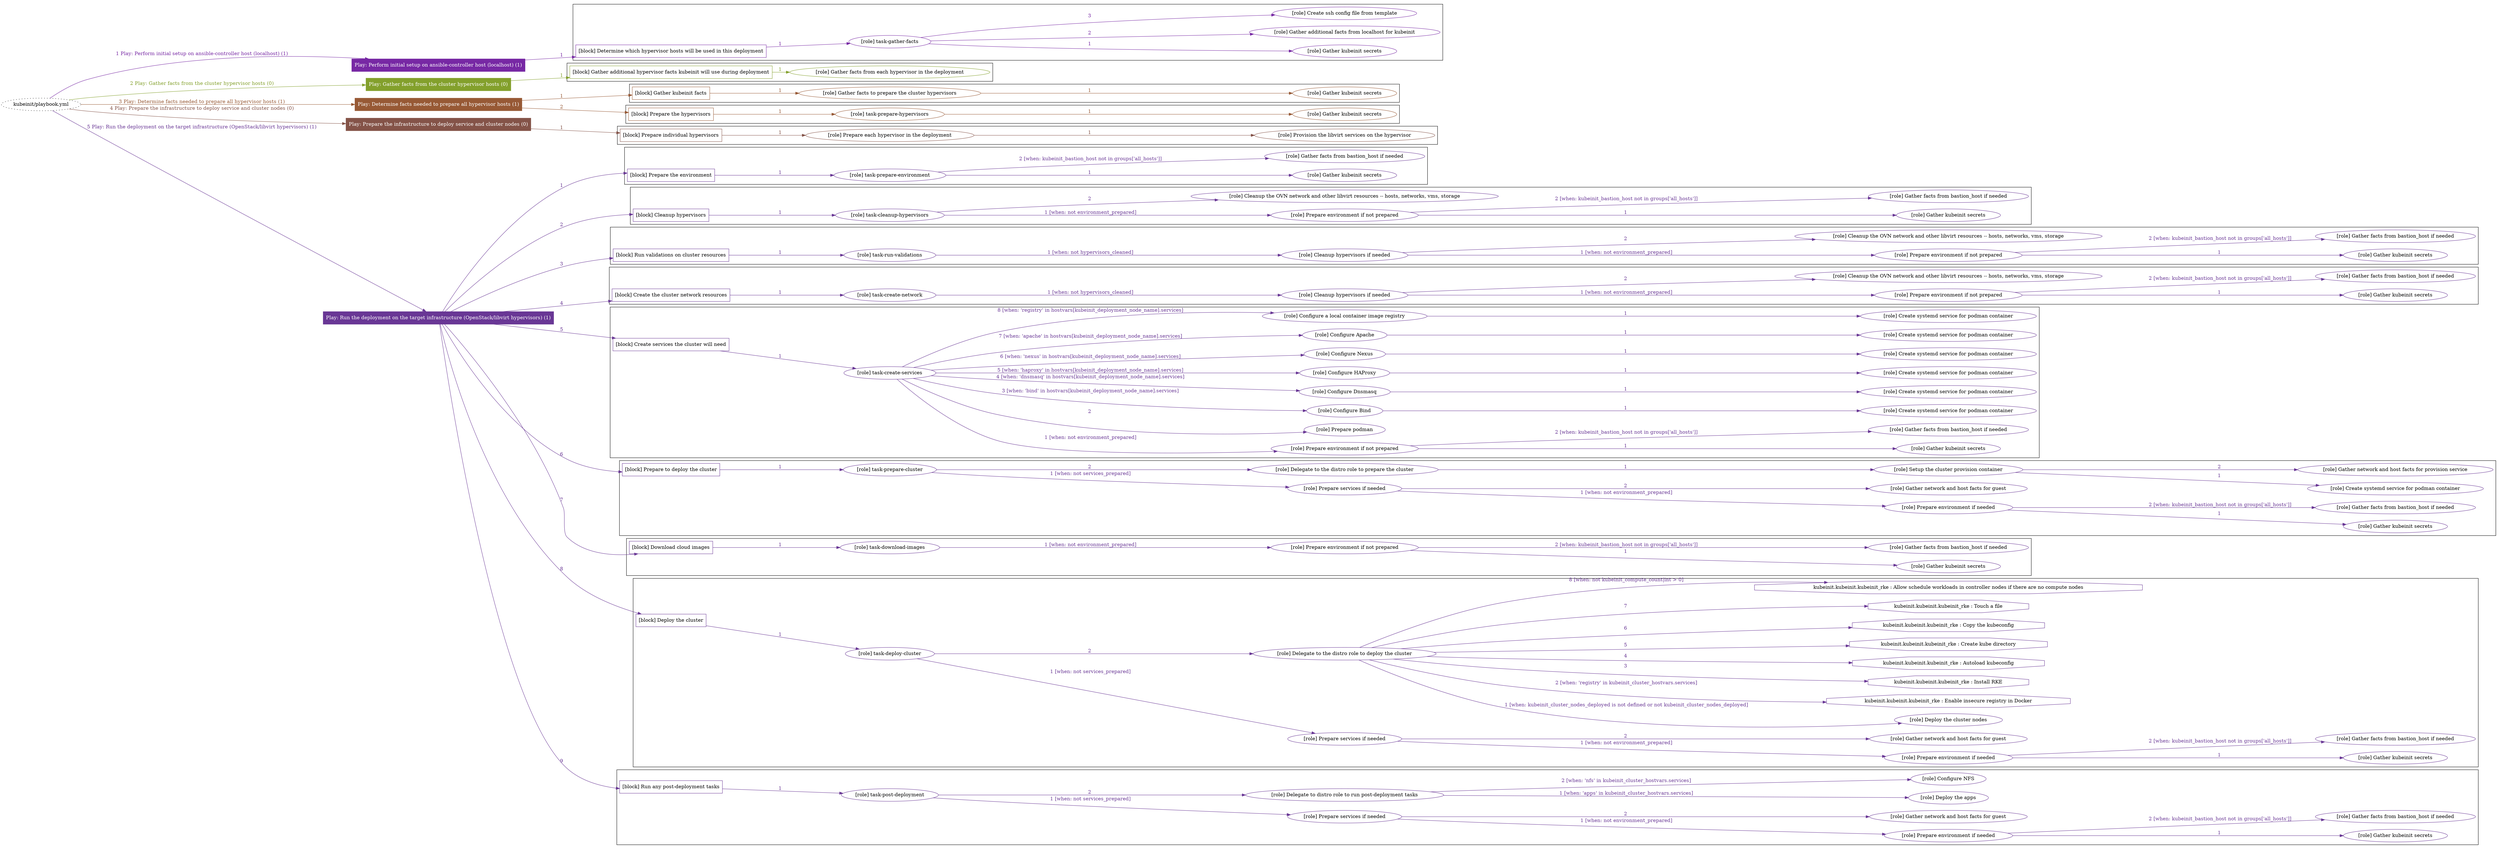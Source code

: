 digraph {
	graph [concentrate=true ordering=in rankdir=LR ratio=fill]
	edge [esep=5 sep=10]
	"kubeinit/playbook.yml" [URL="/home/runner/work/kubeinit/kubeinit/kubeinit/playbook.yml" id=playbook_fc3f917f style=dotted]
	"kubeinit/playbook.yml" -> play_55a077c8 [label="1 Play: Perform initial setup on ansible-controller host (localhost) (1)" color="#7728a4" fontcolor="#7728a4" id=edge_play_55a077c8 labeltooltip="1 Play: Perform initial setup on ansible-controller host (localhost) (1)" tooltip="1 Play: Perform initial setup on ansible-controller host (localhost) (1)"]
	subgraph "Play: Perform initial setup on ansible-controller host (localhost) (1)" {
		play_55a077c8 [label="Play: Perform initial setup on ansible-controller host (localhost) (1)" URL="/home/runner/work/kubeinit/kubeinit/kubeinit/playbook.yml" color="#7728a4" fontcolor="#ffffff" id=play_55a077c8 shape=box style=filled tooltip=localhost]
		play_55a077c8 -> block_57544495 [label=1 color="#7728a4" fontcolor="#7728a4" id=edge_block_57544495 labeltooltip=1 tooltip=1]
		subgraph cluster_block_57544495 {
			block_57544495 [label="[block] Determine which hypervisor hosts will be used in this deployment" URL="/home/runner/work/kubeinit/kubeinit/kubeinit/playbook.yml" color="#7728a4" id=block_57544495 labeltooltip="Determine which hypervisor hosts will be used in this deployment" shape=box tooltip="Determine which hypervisor hosts will be used in this deployment"]
			block_57544495 -> role_48f6f916 [label="1 " color="#7728a4" fontcolor="#7728a4" id=edge_role_48f6f916 labeltooltip="1 " tooltip="1 "]
			subgraph "task-gather-facts" {
				role_48f6f916 [label="[role] task-gather-facts" URL="/home/runner/work/kubeinit/kubeinit/kubeinit/playbook.yml" color="#7728a4" id=role_48f6f916 tooltip="task-gather-facts"]
				role_48f6f916 -> role_72807b93 [label="1 " color="#7728a4" fontcolor="#7728a4" id=edge_role_72807b93 labeltooltip="1 " tooltip="1 "]
				subgraph "Gather kubeinit secrets" {
					role_72807b93 [label="[role] Gather kubeinit secrets" URL="/home/runner/.ansible/collections/ansible_collections/kubeinit/kubeinit/roles/kubeinit_prepare/tasks/build_hypervisors_group.yml" color="#7728a4" id=role_72807b93 tooltip="Gather kubeinit secrets"]
				}
				role_48f6f916 -> role_6b1ef110 [label="2 " color="#7728a4" fontcolor="#7728a4" id=edge_role_6b1ef110 labeltooltip="2 " tooltip="2 "]
				subgraph "Gather additional facts from localhost for kubeinit" {
					role_6b1ef110 [label="[role] Gather additional facts from localhost for kubeinit" URL="/home/runner/.ansible/collections/ansible_collections/kubeinit/kubeinit/roles/kubeinit_prepare/tasks/build_hypervisors_group.yml" color="#7728a4" id=role_6b1ef110 tooltip="Gather additional facts from localhost for kubeinit"]
				}
				role_48f6f916 -> role_f5b6f157 [label="3 " color="#7728a4" fontcolor="#7728a4" id=edge_role_f5b6f157 labeltooltip="3 " tooltip="3 "]
				subgraph "Create ssh config file from template" {
					role_f5b6f157 [label="[role] Create ssh config file from template" URL="/home/runner/.ansible/collections/ansible_collections/kubeinit/kubeinit/roles/kubeinit_prepare/tasks/build_hypervisors_group.yml" color="#7728a4" id=role_f5b6f157 tooltip="Create ssh config file from template"]
				}
			}
		}
	}
	"kubeinit/playbook.yml" -> play_0f3d414c [label="2 Play: Gather facts from the cluster hypervisor hosts (0)" color="#83a02c" fontcolor="#83a02c" id=edge_play_0f3d414c labeltooltip="2 Play: Gather facts from the cluster hypervisor hosts (0)" tooltip="2 Play: Gather facts from the cluster hypervisor hosts (0)"]
	subgraph "Play: Gather facts from the cluster hypervisor hosts (0)" {
		play_0f3d414c [label="Play: Gather facts from the cluster hypervisor hosts (0)" URL="/home/runner/work/kubeinit/kubeinit/kubeinit/playbook.yml" color="#83a02c" fontcolor="#ffffff" id=play_0f3d414c shape=box style=filled tooltip="Play: Gather facts from the cluster hypervisor hosts (0)"]
		play_0f3d414c -> block_b5c24d60 [label=1 color="#83a02c" fontcolor="#83a02c" id=edge_block_b5c24d60 labeltooltip=1 tooltip=1]
		subgraph cluster_block_b5c24d60 {
			block_b5c24d60 [label="[block] Gather additional hypervisor facts kubeinit will use during deployment" URL="/home/runner/work/kubeinit/kubeinit/kubeinit/playbook.yml" color="#83a02c" id=block_b5c24d60 labeltooltip="Gather additional hypervisor facts kubeinit will use during deployment" shape=box tooltip="Gather additional hypervisor facts kubeinit will use during deployment"]
			block_b5c24d60 -> role_d732551c [label="1 " color="#83a02c" fontcolor="#83a02c" id=edge_role_d732551c labeltooltip="1 " tooltip="1 "]
			subgraph "Gather facts from each hypervisor in the deployment" {
				role_d732551c [label="[role] Gather facts from each hypervisor in the deployment" URL="/home/runner/work/kubeinit/kubeinit/kubeinit/playbook.yml" color="#83a02c" id=role_d732551c tooltip="Gather facts from each hypervisor in the deployment"]
			}
		}
	}
	"kubeinit/playbook.yml" -> play_c8bea5be [label="3 Play: Determine facts needed to prepare all hypervisor hosts (1)" color="#975935" fontcolor="#975935" id=edge_play_c8bea5be labeltooltip="3 Play: Determine facts needed to prepare all hypervisor hosts (1)" tooltip="3 Play: Determine facts needed to prepare all hypervisor hosts (1)"]
	subgraph "Play: Determine facts needed to prepare all hypervisor hosts (1)" {
		play_c8bea5be [label="Play: Determine facts needed to prepare all hypervisor hosts (1)" URL="/home/runner/work/kubeinit/kubeinit/kubeinit/playbook.yml" color="#975935" fontcolor="#ffffff" id=play_c8bea5be shape=box style=filled tooltip=localhost]
		play_c8bea5be -> block_cb5f3c2e [label=1 color="#975935" fontcolor="#975935" id=edge_block_cb5f3c2e labeltooltip=1 tooltip=1]
		subgraph cluster_block_cb5f3c2e {
			block_cb5f3c2e [label="[block] Gather kubeinit facts" URL="/home/runner/work/kubeinit/kubeinit/kubeinit/playbook.yml" color="#975935" id=block_cb5f3c2e labeltooltip="Gather kubeinit facts" shape=box tooltip="Gather kubeinit facts"]
			block_cb5f3c2e -> role_651740da [label="1 " color="#975935" fontcolor="#975935" id=edge_role_651740da labeltooltip="1 " tooltip="1 "]
			subgraph "Gather facts to prepare the cluster hypervisors" {
				role_651740da [label="[role] Gather facts to prepare the cluster hypervisors" URL="/home/runner/work/kubeinit/kubeinit/kubeinit/playbook.yml" color="#975935" id=role_651740da tooltip="Gather facts to prepare the cluster hypervisors"]
				role_651740da -> role_52966025 [label="1 " color="#975935" fontcolor="#975935" id=edge_role_52966025 labeltooltip="1 " tooltip="1 "]
				subgraph "Gather kubeinit secrets" {
					role_52966025 [label="[role] Gather kubeinit secrets" URL="/home/runner/.ansible/collections/ansible_collections/kubeinit/kubeinit/roles/kubeinit_prepare/tasks/gather_kubeinit_facts.yml" color="#975935" id=role_52966025 tooltip="Gather kubeinit secrets"]
				}
			}
		}
		play_c8bea5be -> block_c94b6fce [label=2 color="#975935" fontcolor="#975935" id=edge_block_c94b6fce labeltooltip=2 tooltip=2]
		subgraph cluster_block_c94b6fce {
			block_c94b6fce [label="[block] Prepare the hypervisors" URL="/home/runner/work/kubeinit/kubeinit/kubeinit/playbook.yml" color="#975935" id=block_c94b6fce labeltooltip="Prepare the hypervisors" shape=box tooltip="Prepare the hypervisors"]
			block_c94b6fce -> role_6452835f [label="1 " color="#975935" fontcolor="#975935" id=edge_role_6452835f labeltooltip="1 " tooltip="1 "]
			subgraph "task-prepare-hypervisors" {
				role_6452835f [label="[role] task-prepare-hypervisors" URL="/home/runner/work/kubeinit/kubeinit/kubeinit/playbook.yml" color="#975935" id=role_6452835f tooltip="task-prepare-hypervisors"]
				role_6452835f -> role_db70ca95 [label="1 " color="#975935" fontcolor="#975935" id=edge_role_db70ca95 labeltooltip="1 " tooltip="1 "]
				subgraph "Gather kubeinit secrets" {
					role_db70ca95 [label="[role] Gather kubeinit secrets" URL="/home/runner/.ansible/collections/ansible_collections/kubeinit/kubeinit/roles/kubeinit_prepare/tasks/gather_kubeinit_facts.yml" color="#975935" id=role_db70ca95 tooltip="Gather kubeinit secrets"]
				}
			}
		}
	}
	"kubeinit/playbook.yml" -> play_05fc8079 [label="4 Play: Prepare the infrastructure to deploy service and cluster nodes (0)" color="#845348" fontcolor="#845348" id=edge_play_05fc8079 labeltooltip="4 Play: Prepare the infrastructure to deploy service and cluster nodes (0)" tooltip="4 Play: Prepare the infrastructure to deploy service and cluster nodes (0)"]
	subgraph "Play: Prepare the infrastructure to deploy service and cluster nodes (0)" {
		play_05fc8079 [label="Play: Prepare the infrastructure to deploy service and cluster nodes (0)" URL="/home/runner/work/kubeinit/kubeinit/kubeinit/playbook.yml" color="#845348" fontcolor="#ffffff" id=play_05fc8079 shape=box style=filled tooltip="Play: Prepare the infrastructure to deploy service and cluster nodes (0)"]
		play_05fc8079 -> block_f7258136 [label=1 color="#845348" fontcolor="#845348" id=edge_block_f7258136 labeltooltip=1 tooltip=1]
		subgraph cluster_block_f7258136 {
			block_f7258136 [label="[block] Prepare individual hypervisors" URL="/home/runner/work/kubeinit/kubeinit/kubeinit/playbook.yml" color="#845348" id=block_f7258136 labeltooltip="Prepare individual hypervisors" shape=box tooltip="Prepare individual hypervisors"]
			block_f7258136 -> role_1b7fa868 [label="1 " color="#845348" fontcolor="#845348" id=edge_role_1b7fa868 labeltooltip="1 " tooltip="1 "]
			subgraph "Prepare each hypervisor in the deployment" {
				role_1b7fa868 [label="[role] Prepare each hypervisor in the deployment" URL="/home/runner/work/kubeinit/kubeinit/kubeinit/playbook.yml" color="#845348" id=role_1b7fa868 tooltip="Prepare each hypervisor in the deployment"]
				role_1b7fa868 -> role_a82c6f1f [label="1 " color="#845348" fontcolor="#845348" id=edge_role_a82c6f1f labeltooltip="1 " tooltip="1 "]
				subgraph "Provision the libvirt services on the hypervisor" {
					role_a82c6f1f [label="[role] Provision the libvirt services on the hypervisor" URL="/home/runner/.ansible/collections/ansible_collections/kubeinit/kubeinit/roles/kubeinit_prepare/tasks/prepare_hypervisor.yml" color="#845348" id=role_a82c6f1f tooltip="Provision the libvirt services on the hypervisor"]
				}
			}
		}
	}
	"kubeinit/playbook.yml" -> play_e570288d [label="5 Play: Run the deployment on the target infrastructure (OpenStack/libvirt hypervisors) (1)" color="#693795" fontcolor="#693795" id=edge_play_e570288d labeltooltip="5 Play: Run the deployment on the target infrastructure (OpenStack/libvirt hypervisors) (1)" tooltip="5 Play: Run the deployment on the target infrastructure (OpenStack/libvirt hypervisors) (1)"]
	subgraph "Play: Run the deployment on the target infrastructure (OpenStack/libvirt hypervisors) (1)" {
		play_e570288d [label="Play: Run the deployment on the target infrastructure (OpenStack/libvirt hypervisors) (1)" URL="/home/runner/work/kubeinit/kubeinit/kubeinit/playbook.yml" color="#693795" fontcolor="#ffffff" id=play_e570288d shape=box style=filled tooltip=localhost]
		play_e570288d -> block_c815563a [label=1 color="#693795" fontcolor="#693795" id=edge_block_c815563a labeltooltip=1 tooltip=1]
		subgraph cluster_block_c815563a {
			block_c815563a [label="[block] Prepare the environment" URL="/home/runner/work/kubeinit/kubeinit/kubeinit/playbook.yml" color="#693795" id=block_c815563a labeltooltip="Prepare the environment" shape=box tooltip="Prepare the environment"]
			block_c815563a -> role_196eb514 [label="1 " color="#693795" fontcolor="#693795" id=edge_role_196eb514 labeltooltip="1 " tooltip="1 "]
			subgraph "task-prepare-environment" {
				role_196eb514 [label="[role] task-prepare-environment" URL="/home/runner/work/kubeinit/kubeinit/kubeinit/playbook.yml" color="#693795" id=role_196eb514 tooltip="task-prepare-environment"]
				role_196eb514 -> role_5f73f8bb [label="1 " color="#693795" fontcolor="#693795" id=edge_role_5f73f8bb labeltooltip="1 " tooltip="1 "]
				subgraph "Gather kubeinit secrets" {
					role_5f73f8bb [label="[role] Gather kubeinit secrets" URL="/home/runner/.ansible/collections/ansible_collections/kubeinit/kubeinit/roles/kubeinit_prepare/tasks/gather_kubeinit_facts.yml" color="#693795" id=role_5f73f8bb tooltip="Gather kubeinit secrets"]
				}
				role_196eb514 -> role_e9acc1e0 [label="2 [when: kubeinit_bastion_host not in groups['all_hosts']]" color="#693795" fontcolor="#693795" id=edge_role_e9acc1e0 labeltooltip="2 [when: kubeinit_bastion_host not in groups['all_hosts']]" tooltip="2 [when: kubeinit_bastion_host not in groups['all_hosts']]"]
				subgraph "Gather facts from bastion_host if needed" {
					role_e9acc1e0 [label="[role] Gather facts from bastion_host if needed" URL="/home/runner/.ansible/collections/ansible_collections/kubeinit/kubeinit/roles/kubeinit_prepare/tasks/main.yml" color="#693795" id=role_e9acc1e0 tooltip="Gather facts from bastion_host if needed"]
				}
			}
		}
		play_e570288d -> block_56391529 [label=2 color="#693795" fontcolor="#693795" id=edge_block_56391529 labeltooltip=2 tooltip=2]
		subgraph cluster_block_56391529 {
			block_56391529 [label="[block] Cleanup hypervisors" URL="/home/runner/work/kubeinit/kubeinit/kubeinit/playbook.yml" color="#693795" id=block_56391529 labeltooltip="Cleanup hypervisors" shape=box tooltip="Cleanup hypervisors"]
			block_56391529 -> role_6d73452b [label="1 " color="#693795" fontcolor="#693795" id=edge_role_6d73452b labeltooltip="1 " tooltip="1 "]
			subgraph "task-cleanup-hypervisors" {
				role_6d73452b [label="[role] task-cleanup-hypervisors" URL="/home/runner/work/kubeinit/kubeinit/kubeinit/playbook.yml" color="#693795" id=role_6d73452b tooltip="task-cleanup-hypervisors"]
				role_6d73452b -> role_233408d3 [label="1 [when: not environment_prepared]" color="#693795" fontcolor="#693795" id=edge_role_233408d3 labeltooltip="1 [when: not environment_prepared]" tooltip="1 [when: not environment_prepared]"]
				subgraph "Prepare environment if not prepared" {
					role_233408d3 [label="[role] Prepare environment if not prepared" URL="/home/runner/.ansible/collections/ansible_collections/kubeinit/kubeinit/roles/kubeinit_libvirt/tasks/cleanup_hypervisors.yml" color="#693795" id=role_233408d3 tooltip="Prepare environment if not prepared"]
					role_233408d3 -> role_4d4471ff [label="1 " color="#693795" fontcolor="#693795" id=edge_role_4d4471ff labeltooltip="1 " tooltip="1 "]
					subgraph "Gather kubeinit secrets" {
						role_4d4471ff [label="[role] Gather kubeinit secrets" URL="/home/runner/.ansible/collections/ansible_collections/kubeinit/kubeinit/roles/kubeinit_prepare/tasks/gather_kubeinit_facts.yml" color="#693795" id=role_4d4471ff tooltip="Gather kubeinit secrets"]
					}
					role_233408d3 -> role_ded53bc8 [label="2 [when: kubeinit_bastion_host not in groups['all_hosts']]" color="#693795" fontcolor="#693795" id=edge_role_ded53bc8 labeltooltip="2 [when: kubeinit_bastion_host not in groups['all_hosts']]" tooltip="2 [when: kubeinit_bastion_host not in groups['all_hosts']]"]
					subgraph "Gather facts from bastion_host if needed" {
						role_ded53bc8 [label="[role] Gather facts from bastion_host if needed" URL="/home/runner/.ansible/collections/ansible_collections/kubeinit/kubeinit/roles/kubeinit_prepare/tasks/main.yml" color="#693795" id=role_ded53bc8 tooltip="Gather facts from bastion_host if needed"]
					}
				}
				role_6d73452b -> role_267988a9 [label="2 " color="#693795" fontcolor="#693795" id=edge_role_267988a9 labeltooltip="2 " tooltip="2 "]
				subgraph "Cleanup the OVN network and other libvirt resources -- hosts, networks, vms, storage" {
					role_267988a9 [label="[role] Cleanup the OVN network and other libvirt resources -- hosts, networks, vms, storage" URL="/home/runner/.ansible/collections/ansible_collections/kubeinit/kubeinit/roles/kubeinit_libvirt/tasks/cleanup_hypervisors.yml" color="#693795" id=role_267988a9 tooltip="Cleanup the OVN network and other libvirt resources -- hosts, networks, vms, storage"]
				}
			}
		}
		play_e570288d -> block_4de53eac [label=3 color="#693795" fontcolor="#693795" id=edge_block_4de53eac labeltooltip=3 tooltip=3]
		subgraph cluster_block_4de53eac {
			block_4de53eac [label="[block] Run validations on cluster resources" URL="/home/runner/work/kubeinit/kubeinit/kubeinit/playbook.yml" color="#693795" id=block_4de53eac labeltooltip="Run validations on cluster resources" shape=box tooltip="Run validations on cluster resources"]
			block_4de53eac -> role_d2b52426 [label="1 " color="#693795" fontcolor="#693795" id=edge_role_d2b52426 labeltooltip="1 " tooltip="1 "]
			subgraph "task-run-validations" {
				role_d2b52426 [label="[role] task-run-validations" URL="/home/runner/work/kubeinit/kubeinit/kubeinit/playbook.yml" color="#693795" id=role_d2b52426 tooltip="task-run-validations"]
				role_d2b52426 -> role_99e249bc [label="1 [when: not hypervisors_cleaned]" color="#693795" fontcolor="#693795" id=edge_role_99e249bc labeltooltip="1 [when: not hypervisors_cleaned]" tooltip="1 [when: not hypervisors_cleaned]"]
				subgraph "Cleanup hypervisors if needed" {
					role_99e249bc [label="[role] Cleanup hypervisors if needed" URL="/home/runner/.ansible/collections/ansible_collections/kubeinit/kubeinit/roles/kubeinit_validations/tasks/main.yml" color="#693795" id=role_99e249bc tooltip="Cleanup hypervisors if needed"]
					role_99e249bc -> role_4bc8a810 [label="1 [when: not environment_prepared]" color="#693795" fontcolor="#693795" id=edge_role_4bc8a810 labeltooltip="1 [when: not environment_prepared]" tooltip="1 [when: not environment_prepared]"]
					subgraph "Prepare environment if not prepared" {
						role_4bc8a810 [label="[role] Prepare environment if not prepared" URL="/home/runner/.ansible/collections/ansible_collections/kubeinit/kubeinit/roles/kubeinit_libvirt/tasks/cleanup_hypervisors.yml" color="#693795" id=role_4bc8a810 tooltip="Prepare environment if not prepared"]
						role_4bc8a810 -> role_062d6c93 [label="1 " color="#693795" fontcolor="#693795" id=edge_role_062d6c93 labeltooltip="1 " tooltip="1 "]
						subgraph "Gather kubeinit secrets" {
							role_062d6c93 [label="[role] Gather kubeinit secrets" URL="/home/runner/.ansible/collections/ansible_collections/kubeinit/kubeinit/roles/kubeinit_prepare/tasks/gather_kubeinit_facts.yml" color="#693795" id=role_062d6c93 tooltip="Gather kubeinit secrets"]
						}
						role_4bc8a810 -> role_67a0183e [label="2 [when: kubeinit_bastion_host not in groups['all_hosts']]" color="#693795" fontcolor="#693795" id=edge_role_67a0183e labeltooltip="2 [when: kubeinit_bastion_host not in groups['all_hosts']]" tooltip="2 [when: kubeinit_bastion_host not in groups['all_hosts']]"]
						subgraph "Gather facts from bastion_host if needed" {
							role_67a0183e [label="[role] Gather facts from bastion_host if needed" URL="/home/runner/.ansible/collections/ansible_collections/kubeinit/kubeinit/roles/kubeinit_prepare/tasks/main.yml" color="#693795" id=role_67a0183e tooltip="Gather facts from bastion_host if needed"]
						}
					}
					role_99e249bc -> role_0d893af3 [label="2 " color="#693795" fontcolor="#693795" id=edge_role_0d893af3 labeltooltip="2 " tooltip="2 "]
					subgraph "Cleanup the OVN network and other libvirt resources -- hosts, networks, vms, storage" {
						role_0d893af3 [label="[role] Cleanup the OVN network and other libvirt resources -- hosts, networks, vms, storage" URL="/home/runner/.ansible/collections/ansible_collections/kubeinit/kubeinit/roles/kubeinit_libvirt/tasks/cleanup_hypervisors.yml" color="#693795" id=role_0d893af3 tooltip="Cleanup the OVN network and other libvirt resources -- hosts, networks, vms, storage"]
					}
				}
			}
		}
		play_e570288d -> block_1df587fb [label=4 color="#693795" fontcolor="#693795" id=edge_block_1df587fb labeltooltip=4 tooltip=4]
		subgraph cluster_block_1df587fb {
			block_1df587fb [label="[block] Create the cluster network resources" URL="/home/runner/work/kubeinit/kubeinit/kubeinit/playbook.yml" color="#693795" id=block_1df587fb labeltooltip="Create the cluster network resources" shape=box tooltip="Create the cluster network resources"]
			block_1df587fb -> role_1584de1b [label="1 " color="#693795" fontcolor="#693795" id=edge_role_1584de1b labeltooltip="1 " tooltip="1 "]
			subgraph "task-create-network" {
				role_1584de1b [label="[role] task-create-network" URL="/home/runner/work/kubeinit/kubeinit/kubeinit/playbook.yml" color="#693795" id=role_1584de1b tooltip="task-create-network"]
				role_1584de1b -> role_142c40b6 [label="1 [when: not hypervisors_cleaned]" color="#693795" fontcolor="#693795" id=edge_role_142c40b6 labeltooltip="1 [when: not hypervisors_cleaned]" tooltip="1 [when: not hypervisors_cleaned]"]
				subgraph "Cleanup hypervisors if needed" {
					role_142c40b6 [label="[role] Cleanup hypervisors if needed" URL="/home/runner/.ansible/collections/ansible_collections/kubeinit/kubeinit/roles/kubeinit_libvirt/tasks/create_network.yml" color="#693795" id=role_142c40b6 tooltip="Cleanup hypervisors if needed"]
					role_142c40b6 -> role_eeaf41bd [label="1 [when: not environment_prepared]" color="#693795" fontcolor="#693795" id=edge_role_eeaf41bd labeltooltip="1 [when: not environment_prepared]" tooltip="1 [when: not environment_prepared]"]
					subgraph "Prepare environment if not prepared" {
						role_eeaf41bd [label="[role] Prepare environment if not prepared" URL="/home/runner/.ansible/collections/ansible_collections/kubeinit/kubeinit/roles/kubeinit_libvirt/tasks/cleanup_hypervisors.yml" color="#693795" id=role_eeaf41bd tooltip="Prepare environment if not prepared"]
						role_eeaf41bd -> role_c20f7153 [label="1 " color="#693795" fontcolor="#693795" id=edge_role_c20f7153 labeltooltip="1 " tooltip="1 "]
						subgraph "Gather kubeinit secrets" {
							role_c20f7153 [label="[role] Gather kubeinit secrets" URL="/home/runner/.ansible/collections/ansible_collections/kubeinit/kubeinit/roles/kubeinit_prepare/tasks/gather_kubeinit_facts.yml" color="#693795" id=role_c20f7153 tooltip="Gather kubeinit secrets"]
						}
						role_eeaf41bd -> role_2ae16d05 [label="2 [when: kubeinit_bastion_host not in groups['all_hosts']]" color="#693795" fontcolor="#693795" id=edge_role_2ae16d05 labeltooltip="2 [when: kubeinit_bastion_host not in groups['all_hosts']]" tooltip="2 [when: kubeinit_bastion_host not in groups['all_hosts']]"]
						subgraph "Gather facts from bastion_host if needed" {
							role_2ae16d05 [label="[role] Gather facts from bastion_host if needed" URL="/home/runner/.ansible/collections/ansible_collections/kubeinit/kubeinit/roles/kubeinit_prepare/tasks/main.yml" color="#693795" id=role_2ae16d05 tooltip="Gather facts from bastion_host if needed"]
						}
					}
					role_142c40b6 -> role_7b131a5f [label="2 " color="#693795" fontcolor="#693795" id=edge_role_7b131a5f labeltooltip="2 " tooltip="2 "]
					subgraph "Cleanup the OVN network and other libvirt resources -- hosts, networks, vms, storage" {
						role_7b131a5f [label="[role] Cleanup the OVN network and other libvirt resources -- hosts, networks, vms, storage" URL="/home/runner/.ansible/collections/ansible_collections/kubeinit/kubeinit/roles/kubeinit_libvirt/tasks/cleanup_hypervisors.yml" color="#693795" id=role_7b131a5f tooltip="Cleanup the OVN network and other libvirt resources -- hosts, networks, vms, storage"]
					}
				}
			}
		}
		play_e570288d -> block_b9af45af [label=5 color="#693795" fontcolor="#693795" id=edge_block_b9af45af labeltooltip=5 tooltip=5]
		subgraph cluster_block_b9af45af {
			block_b9af45af [label="[block] Create services the cluster will need" URL="/home/runner/work/kubeinit/kubeinit/kubeinit/playbook.yml" color="#693795" id=block_b9af45af labeltooltip="Create services the cluster will need" shape=box tooltip="Create services the cluster will need"]
			block_b9af45af -> role_b18fcc49 [label="1 " color="#693795" fontcolor="#693795" id=edge_role_b18fcc49 labeltooltip="1 " tooltip="1 "]
			subgraph "task-create-services" {
				role_b18fcc49 [label="[role] task-create-services" URL="/home/runner/work/kubeinit/kubeinit/kubeinit/playbook.yml" color="#693795" id=role_b18fcc49 tooltip="task-create-services"]
				role_b18fcc49 -> role_bcae84ba [label="1 [when: not environment_prepared]" color="#693795" fontcolor="#693795" id=edge_role_bcae84ba labeltooltip="1 [when: not environment_prepared]" tooltip="1 [when: not environment_prepared]"]
				subgraph "Prepare environment if not prepared" {
					role_bcae84ba [label="[role] Prepare environment if not prepared" URL="/home/runner/.ansible/collections/ansible_collections/kubeinit/kubeinit/roles/kubeinit_services/tasks/main.yml" color="#693795" id=role_bcae84ba tooltip="Prepare environment if not prepared"]
					role_bcae84ba -> role_b23b8041 [label="1 " color="#693795" fontcolor="#693795" id=edge_role_b23b8041 labeltooltip="1 " tooltip="1 "]
					subgraph "Gather kubeinit secrets" {
						role_b23b8041 [label="[role] Gather kubeinit secrets" URL="/home/runner/.ansible/collections/ansible_collections/kubeinit/kubeinit/roles/kubeinit_prepare/tasks/gather_kubeinit_facts.yml" color="#693795" id=role_b23b8041 tooltip="Gather kubeinit secrets"]
					}
					role_bcae84ba -> role_ebbf53d1 [label="2 [when: kubeinit_bastion_host not in groups['all_hosts']]" color="#693795" fontcolor="#693795" id=edge_role_ebbf53d1 labeltooltip="2 [when: kubeinit_bastion_host not in groups['all_hosts']]" tooltip="2 [when: kubeinit_bastion_host not in groups['all_hosts']]"]
					subgraph "Gather facts from bastion_host if needed" {
						role_ebbf53d1 [label="[role] Gather facts from bastion_host if needed" URL="/home/runner/.ansible/collections/ansible_collections/kubeinit/kubeinit/roles/kubeinit_prepare/tasks/main.yml" color="#693795" id=role_ebbf53d1 tooltip="Gather facts from bastion_host if needed"]
					}
				}
				role_b18fcc49 -> role_bcad9af0 [label="2 " color="#693795" fontcolor="#693795" id=edge_role_bcad9af0 labeltooltip="2 " tooltip="2 "]
				subgraph "Prepare podman" {
					role_bcad9af0 [label="[role] Prepare podman" URL="/home/runner/.ansible/collections/ansible_collections/kubeinit/kubeinit/roles/kubeinit_services/tasks/00_create_service_pod.yml" color="#693795" id=role_bcad9af0 tooltip="Prepare podman"]
				}
				role_b18fcc49 -> role_95784308 [label="3 [when: 'bind' in hostvars[kubeinit_deployment_node_name].services]" color="#693795" fontcolor="#693795" id=edge_role_95784308 labeltooltip="3 [when: 'bind' in hostvars[kubeinit_deployment_node_name].services]" tooltip="3 [when: 'bind' in hostvars[kubeinit_deployment_node_name].services]"]
				subgraph "Configure Bind" {
					role_95784308 [label="[role] Configure Bind" URL="/home/runner/.ansible/collections/ansible_collections/kubeinit/kubeinit/roles/kubeinit_services/tasks/start_services_containers.yml" color="#693795" id=role_95784308 tooltip="Configure Bind"]
					role_95784308 -> role_0c5bf84a [label="1 " color="#693795" fontcolor="#693795" id=edge_role_0c5bf84a labeltooltip="1 " tooltip="1 "]
					subgraph "Create systemd service for podman container" {
						role_0c5bf84a [label="[role] Create systemd service for podman container" URL="/home/runner/.ansible/collections/ansible_collections/kubeinit/kubeinit/roles/kubeinit_bind/tasks/main.yml" color="#693795" id=role_0c5bf84a tooltip="Create systemd service for podman container"]
					}
				}
				role_b18fcc49 -> role_fa92010b [label="4 [when: 'dnsmasq' in hostvars[kubeinit_deployment_node_name].services]" color="#693795" fontcolor="#693795" id=edge_role_fa92010b labeltooltip="4 [when: 'dnsmasq' in hostvars[kubeinit_deployment_node_name].services]" tooltip="4 [when: 'dnsmasq' in hostvars[kubeinit_deployment_node_name].services]"]
				subgraph "Configure Dnsmasq" {
					role_fa92010b [label="[role] Configure Dnsmasq" URL="/home/runner/.ansible/collections/ansible_collections/kubeinit/kubeinit/roles/kubeinit_services/tasks/start_services_containers.yml" color="#693795" id=role_fa92010b tooltip="Configure Dnsmasq"]
					role_fa92010b -> role_85809e28 [label="1 " color="#693795" fontcolor="#693795" id=edge_role_85809e28 labeltooltip="1 " tooltip="1 "]
					subgraph "Create systemd service for podman container" {
						role_85809e28 [label="[role] Create systemd service for podman container" URL="/home/runner/.ansible/collections/ansible_collections/kubeinit/kubeinit/roles/kubeinit_dnsmasq/tasks/main.yml" color="#693795" id=role_85809e28 tooltip="Create systemd service for podman container"]
					}
				}
				role_b18fcc49 -> role_f7d4cda9 [label="5 [when: 'haproxy' in hostvars[kubeinit_deployment_node_name].services]" color="#693795" fontcolor="#693795" id=edge_role_f7d4cda9 labeltooltip="5 [when: 'haproxy' in hostvars[kubeinit_deployment_node_name].services]" tooltip="5 [when: 'haproxy' in hostvars[kubeinit_deployment_node_name].services]"]
				subgraph "Configure HAProxy" {
					role_f7d4cda9 [label="[role] Configure HAProxy" URL="/home/runner/.ansible/collections/ansible_collections/kubeinit/kubeinit/roles/kubeinit_services/tasks/start_services_containers.yml" color="#693795" id=role_f7d4cda9 tooltip="Configure HAProxy"]
					role_f7d4cda9 -> role_647a4dba [label="1 " color="#693795" fontcolor="#693795" id=edge_role_647a4dba labeltooltip="1 " tooltip="1 "]
					subgraph "Create systemd service for podman container" {
						role_647a4dba [label="[role] Create systemd service for podman container" URL="/home/runner/.ansible/collections/ansible_collections/kubeinit/kubeinit/roles/kubeinit_haproxy/tasks/main.yml" color="#693795" id=role_647a4dba tooltip="Create systemd service for podman container"]
					}
				}
				role_b18fcc49 -> role_29dfce5c [label="6 [when: 'nexus' in hostvars[kubeinit_deployment_node_name].services]" color="#693795" fontcolor="#693795" id=edge_role_29dfce5c labeltooltip="6 [when: 'nexus' in hostvars[kubeinit_deployment_node_name].services]" tooltip="6 [when: 'nexus' in hostvars[kubeinit_deployment_node_name].services]"]
				subgraph "Configure Nexus" {
					role_29dfce5c [label="[role] Configure Nexus" URL="/home/runner/.ansible/collections/ansible_collections/kubeinit/kubeinit/roles/kubeinit_services/tasks/start_services_containers.yml" color="#693795" id=role_29dfce5c tooltip="Configure Nexus"]
					role_29dfce5c -> role_ab8a1db0 [label="1 " color="#693795" fontcolor="#693795" id=edge_role_ab8a1db0 labeltooltip="1 " tooltip="1 "]
					subgraph "Create systemd service for podman container" {
						role_ab8a1db0 [label="[role] Create systemd service for podman container" URL="/home/runner/.ansible/collections/ansible_collections/kubeinit/kubeinit/roles/kubeinit_nexus/tasks/main.yml" color="#693795" id=role_ab8a1db0 tooltip="Create systemd service for podman container"]
					}
				}
				role_b18fcc49 -> role_4facd2fb [label="7 [when: 'apache' in hostvars[kubeinit_deployment_node_name].services]" color="#693795" fontcolor="#693795" id=edge_role_4facd2fb labeltooltip="7 [when: 'apache' in hostvars[kubeinit_deployment_node_name].services]" tooltip="7 [when: 'apache' in hostvars[kubeinit_deployment_node_name].services]"]
				subgraph "Configure Apache" {
					role_4facd2fb [label="[role] Configure Apache" URL="/home/runner/.ansible/collections/ansible_collections/kubeinit/kubeinit/roles/kubeinit_services/tasks/start_services_containers.yml" color="#693795" id=role_4facd2fb tooltip="Configure Apache"]
					role_4facd2fb -> role_77b6246e [label="1 " color="#693795" fontcolor="#693795" id=edge_role_77b6246e labeltooltip="1 " tooltip="1 "]
					subgraph "Create systemd service for podman container" {
						role_77b6246e [label="[role] Create systemd service for podman container" URL="/home/runner/.ansible/collections/ansible_collections/kubeinit/kubeinit/roles/kubeinit_apache/tasks/main.yml" color="#693795" id=role_77b6246e tooltip="Create systemd service for podman container"]
					}
				}
				role_b18fcc49 -> role_6a547b17 [label="8 [when: 'registry' in hostvars[kubeinit_deployment_node_name].services]" color="#693795" fontcolor="#693795" id=edge_role_6a547b17 labeltooltip="8 [when: 'registry' in hostvars[kubeinit_deployment_node_name].services]" tooltip="8 [when: 'registry' in hostvars[kubeinit_deployment_node_name].services]"]
				subgraph "Configure a local container image registry" {
					role_6a547b17 [label="[role] Configure a local container image registry" URL="/home/runner/.ansible/collections/ansible_collections/kubeinit/kubeinit/roles/kubeinit_services/tasks/start_services_containers.yml" color="#693795" id=role_6a547b17 tooltip="Configure a local container image registry"]
					role_6a547b17 -> role_e10d1b87 [label="1 " color="#693795" fontcolor="#693795" id=edge_role_e10d1b87 labeltooltip="1 " tooltip="1 "]
					subgraph "Create systemd service for podman container" {
						role_e10d1b87 [label="[role] Create systemd service for podman container" URL="/home/runner/.ansible/collections/ansible_collections/kubeinit/kubeinit/roles/kubeinit_registry/tasks/main.yml" color="#693795" id=role_e10d1b87 tooltip="Create systemd service for podman container"]
					}
				}
			}
		}
		play_e570288d -> block_a0b82f33 [label=6 color="#693795" fontcolor="#693795" id=edge_block_a0b82f33 labeltooltip=6 tooltip=6]
		subgraph cluster_block_a0b82f33 {
			block_a0b82f33 [label="[block] Prepare to deploy the cluster" URL="/home/runner/work/kubeinit/kubeinit/kubeinit/playbook.yml" color="#693795" id=block_a0b82f33 labeltooltip="Prepare to deploy the cluster" shape=box tooltip="Prepare to deploy the cluster"]
			block_a0b82f33 -> role_d774fa0a [label="1 " color="#693795" fontcolor="#693795" id=edge_role_d774fa0a labeltooltip="1 " tooltip="1 "]
			subgraph "task-prepare-cluster" {
				role_d774fa0a [label="[role] task-prepare-cluster" URL="/home/runner/work/kubeinit/kubeinit/kubeinit/playbook.yml" color="#693795" id=role_d774fa0a tooltip="task-prepare-cluster"]
				role_d774fa0a -> role_98438da4 [label="1 [when: not services_prepared]" color="#693795" fontcolor="#693795" id=edge_role_98438da4 labeltooltip="1 [when: not services_prepared]" tooltip="1 [when: not services_prepared]"]
				subgraph "Prepare services if needed" {
					role_98438da4 [label="[role] Prepare services if needed" URL="/home/runner/.ansible/collections/ansible_collections/kubeinit/kubeinit/roles/kubeinit_prepare/tasks/prepare_cluster.yml" color="#693795" id=role_98438da4 tooltip="Prepare services if needed"]
					role_98438da4 -> role_78f7577a [label="1 [when: not environment_prepared]" color="#693795" fontcolor="#693795" id=edge_role_78f7577a labeltooltip="1 [when: not environment_prepared]" tooltip="1 [when: not environment_prepared]"]
					subgraph "Prepare environment if needed" {
						role_78f7577a [label="[role] Prepare environment if needed" URL="/home/runner/.ansible/collections/ansible_collections/kubeinit/kubeinit/roles/kubeinit_services/tasks/prepare_services.yml" color="#693795" id=role_78f7577a tooltip="Prepare environment if needed"]
						role_78f7577a -> role_65b737a3 [label="1 " color="#693795" fontcolor="#693795" id=edge_role_65b737a3 labeltooltip="1 " tooltip="1 "]
						subgraph "Gather kubeinit secrets" {
							role_65b737a3 [label="[role] Gather kubeinit secrets" URL="/home/runner/.ansible/collections/ansible_collections/kubeinit/kubeinit/roles/kubeinit_prepare/tasks/gather_kubeinit_facts.yml" color="#693795" id=role_65b737a3 tooltip="Gather kubeinit secrets"]
						}
						role_78f7577a -> role_5f7e25ec [label="2 [when: kubeinit_bastion_host not in groups['all_hosts']]" color="#693795" fontcolor="#693795" id=edge_role_5f7e25ec labeltooltip="2 [when: kubeinit_bastion_host not in groups['all_hosts']]" tooltip="2 [when: kubeinit_bastion_host not in groups['all_hosts']]"]
						subgraph "Gather facts from bastion_host if needed" {
							role_5f7e25ec [label="[role] Gather facts from bastion_host if needed" URL="/home/runner/.ansible/collections/ansible_collections/kubeinit/kubeinit/roles/kubeinit_prepare/tasks/main.yml" color="#693795" id=role_5f7e25ec tooltip="Gather facts from bastion_host if needed"]
						}
					}
					role_98438da4 -> role_259cfb35 [label="2 " color="#693795" fontcolor="#693795" id=edge_role_259cfb35 labeltooltip="2 " tooltip="2 "]
					subgraph "Gather network and host facts for guest" {
						role_259cfb35 [label="[role] Gather network and host facts for guest" URL="/home/runner/.ansible/collections/ansible_collections/kubeinit/kubeinit/roles/kubeinit_services/tasks/prepare_services.yml" color="#693795" id=role_259cfb35 tooltip="Gather network and host facts for guest"]
					}
				}
				role_d774fa0a -> role_aafff002 [label="2 " color="#693795" fontcolor="#693795" id=edge_role_aafff002 labeltooltip="2 " tooltip="2 "]
				subgraph "Delegate to the distro role to prepare the cluster" {
					role_aafff002 [label="[role] Delegate to the distro role to prepare the cluster" URL="/home/runner/.ansible/collections/ansible_collections/kubeinit/kubeinit/roles/kubeinit_prepare/tasks/prepare_cluster.yml" color="#693795" id=role_aafff002 tooltip="Delegate to the distro role to prepare the cluster"]
					role_aafff002 -> role_f0af4fe3 [label="1 " color="#693795" fontcolor="#693795" id=edge_role_f0af4fe3 labeltooltip="1 " tooltip="1 "]
					subgraph "Setup the cluster provision container" {
						role_f0af4fe3 [label="[role] Setup the cluster provision container" URL="/home/runner/.ansible/collections/ansible_collections/kubeinit/kubeinit/roles/kubeinit_rke/tasks/prepare_cluster.yml" color="#693795" id=role_f0af4fe3 tooltip="Setup the cluster provision container"]
						role_f0af4fe3 -> role_faa99a15 [label="1 " color="#693795" fontcolor="#693795" id=edge_role_faa99a15 labeltooltip="1 " tooltip="1 "]
						subgraph "Create systemd service for podman container" {
							role_faa99a15 [label="[role] Create systemd service for podman container" URL="/home/runner/.ansible/collections/ansible_collections/kubeinit/kubeinit/roles/kubeinit_services/tasks/create_provision_container.yml" color="#693795" id=role_faa99a15 tooltip="Create systemd service for podman container"]
						}
						role_f0af4fe3 -> role_c70e853a [label="2 " color="#693795" fontcolor="#693795" id=edge_role_c70e853a labeltooltip="2 " tooltip="2 "]
						subgraph "Gather network and host facts for provision service" {
							role_c70e853a [label="[role] Gather network and host facts for provision service" URL="/home/runner/.ansible/collections/ansible_collections/kubeinit/kubeinit/roles/kubeinit_services/tasks/create_provision_container.yml" color="#693795" id=role_c70e853a tooltip="Gather network and host facts for provision service"]
						}
					}
				}
			}
		}
		play_e570288d -> block_5886f30b [label=7 color="#693795" fontcolor="#693795" id=edge_block_5886f30b labeltooltip=7 tooltip=7]
		subgraph cluster_block_5886f30b {
			block_5886f30b [label="[block] Download cloud images" URL="/home/runner/work/kubeinit/kubeinit/kubeinit/playbook.yml" color="#693795" id=block_5886f30b labeltooltip="Download cloud images" shape=box tooltip="Download cloud images"]
			block_5886f30b -> role_7ac7b67a [label="1 " color="#693795" fontcolor="#693795" id=edge_role_7ac7b67a labeltooltip="1 " tooltip="1 "]
			subgraph "task-download-images" {
				role_7ac7b67a [label="[role] task-download-images" URL="/home/runner/work/kubeinit/kubeinit/kubeinit/playbook.yml" color="#693795" id=role_7ac7b67a tooltip="task-download-images"]
				role_7ac7b67a -> role_fc5dc959 [label="1 [when: not environment_prepared]" color="#693795" fontcolor="#693795" id=edge_role_fc5dc959 labeltooltip="1 [when: not environment_prepared]" tooltip="1 [when: not environment_prepared]"]
				subgraph "Prepare environment if not prepared" {
					role_fc5dc959 [label="[role] Prepare environment if not prepared" URL="/home/runner/.ansible/collections/ansible_collections/kubeinit/kubeinit/roles/kubeinit_libvirt/tasks/download_cloud_images.yml" color="#693795" id=role_fc5dc959 tooltip="Prepare environment if not prepared"]
					role_fc5dc959 -> role_c14adffe [label="1 " color="#693795" fontcolor="#693795" id=edge_role_c14adffe labeltooltip="1 " tooltip="1 "]
					subgraph "Gather kubeinit secrets" {
						role_c14adffe [label="[role] Gather kubeinit secrets" URL="/home/runner/.ansible/collections/ansible_collections/kubeinit/kubeinit/roles/kubeinit_prepare/tasks/gather_kubeinit_facts.yml" color="#693795" id=role_c14adffe tooltip="Gather kubeinit secrets"]
					}
					role_fc5dc959 -> role_85b56991 [label="2 [when: kubeinit_bastion_host not in groups['all_hosts']]" color="#693795" fontcolor="#693795" id=edge_role_85b56991 labeltooltip="2 [when: kubeinit_bastion_host not in groups['all_hosts']]" tooltip="2 [when: kubeinit_bastion_host not in groups['all_hosts']]"]
					subgraph "Gather facts from bastion_host if needed" {
						role_85b56991 [label="[role] Gather facts from bastion_host if needed" URL="/home/runner/.ansible/collections/ansible_collections/kubeinit/kubeinit/roles/kubeinit_prepare/tasks/main.yml" color="#693795" id=role_85b56991 tooltip="Gather facts from bastion_host if needed"]
					}
				}
			}
		}
		play_e570288d -> block_f3671df9 [label=8 color="#693795" fontcolor="#693795" id=edge_block_f3671df9 labeltooltip=8 tooltip=8]
		subgraph cluster_block_f3671df9 {
			block_f3671df9 [label="[block] Deploy the cluster" URL="/home/runner/work/kubeinit/kubeinit/kubeinit/playbook.yml" color="#693795" id=block_f3671df9 labeltooltip="Deploy the cluster" shape=box tooltip="Deploy the cluster"]
			block_f3671df9 -> role_12b6d697 [label="1 " color="#693795" fontcolor="#693795" id=edge_role_12b6d697 labeltooltip="1 " tooltip="1 "]
			subgraph "task-deploy-cluster" {
				role_12b6d697 [label="[role] task-deploy-cluster" URL="/home/runner/work/kubeinit/kubeinit/kubeinit/playbook.yml" color="#693795" id=role_12b6d697 tooltip="task-deploy-cluster"]
				role_12b6d697 -> role_ac2179e0 [label="1 [when: not services_prepared]" color="#693795" fontcolor="#693795" id=edge_role_ac2179e0 labeltooltip="1 [when: not services_prepared]" tooltip="1 [when: not services_prepared]"]
				subgraph "Prepare services if needed" {
					role_ac2179e0 [label="[role] Prepare services if needed" URL="/home/runner/.ansible/collections/ansible_collections/kubeinit/kubeinit/roles/kubeinit_prepare/tasks/deploy_cluster.yml" color="#693795" id=role_ac2179e0 tooltip="Prepare services if needed"]
					role_ac2179e0 -> role_1c879933 [label="1 [when: not environment_prepared]" color="#693795" fontcolor="#693795" id=edge_role_1c879933 labeltooltip="1 [when: not environment_prepared]" tooltip="1 [when: not environment_prepared]"]
					subgraph "Prepare environment if needed" {
						role_1c879933 [label="[role] Prepare environment if needed" URL="/home/runner/.ansible/collections/ansible_collections/kubeinit/kubeinit/roles/kubeinit_services/tasks/prepare_services.yml" color="#693795" id=role_1c879933 tooltip="Prepare environment if needed"]
						role_1c879933 -> role_cda7f1de [label="1 " color="#693795" fontcolor="#693795" id=edge_role_cda7f1de labeltooltip="1 " tooltip="1 "]
						subgraph "Gather kubeinit secrets" {
							role_cda7f1de [label="[role] Gather kubeinit secrets" URL="/home/runner/.ansible/collections/ansible_collections/kubeinit/kubeinit/roles/kubeinit_prepare/tasks/gather_kubeinit_facts.yml" color="#693795" id=role_cda7f1de tooltip="Gather kubeinit secrets"]
						}
						role_1c879933 -> role_1cb62ff9 [label="2 [when: kubeinit_bastion_host not in groups['all_hosts']]" color="#693795" fontcolor="#693795" id=edge_role_1cb62ff9 labeltooltip="2 [when: kubeinit_bastion_host not in groups['all_hosts']]" tooltip="2 [when: kubeinit_bastion_host not in groups['all_hosts']]"]
						subgraph "Gather facts from bastion_host if needed" {
							role_1cb62ff9 [label="[role] Gather facts from bastion_host if needed" URL="/home/runner/.ansible/collections/ansible_collections/kubeinit/kubeinit/roles/kubeinit_prepare/tasks/main.yml" color="#693795" id=role_1cb62ff9 tooltip="Gather facts from bastion_host if needed"]
						}
					}
					role_ac2179e0 -> role_7deb9d1b [label="2 " color="#693795" fontcolor="#693795" id=edge_role_7deb9d1b labeltooltip="2 " tooltip="2 "]
					subgraph "Gather network and host facts for guest" {
						role_7deb9d1b [label="[role] Gather network and host facts for guest" URL="/home/runner/.ansible/collections/ansible_collections/kubeinit/kubeinit/roles/kubeinit_services/tasks/prepare_services.yml" color="#693795" id=role_7deb9d1b tooltip="Gather network and host facts for guest"]
					}
				}
				role_12b6d697 -> role_177926f3 [label="2 " color="#693795" fontcolor="#693795" id=edge_role_177926f3 labeltooltip="2 " tooltip="2 "]
				subgraph "Delegate to the distro role to deploy the cluster" {
					role_177926f3 [label="[role] Delegate to the distro role to deploy the cluster" URL="/home/runner/.ansible/collections/ansible_collections/kubeinit/kubeinit/roles/kubeinit_prepare/tasks/deploy_cluster.yml" color="#693795" id=role_177926f3 tooltip="Delegate to the distro role to deploy the cluster"]
					role_177926f3 -> role_9b35f7fc [label="1 [when: kubeinit_cluster_nodes_deployed is not defined or not kubeinit_cluster_nodes_deployed]" color="#693795" fontcolor="#693795" id=edge_role_9b35f7fc labeltooltip="1 [when: kubeinit_cluster_nodes_deployed is not defined or not kubeinit_cluster_nodes_deployed]" tooltip="1 [when: kubeinit_cluster_nodes_deployed is not defined or not kubeinit_cluster_nodes_deployed]"]
					subgraph "Deploy the cluster nodes" {
						role_9b35f7fc [label="[role] Deploy the cluster nodes" URL="/home/runner/.ansible/collections/ansible_collections/kubeinit/kubeinit/roles/kubeinit_rke/tasks/main.yml" color="#693795" id=role_9b35f7fc tooltip="Deploy the cluster nodes"]
					}
					task_3387c8e8 [label="kubeinit.kubeinit.kubeinit_rke : Enable insecure registry in Docker" URL="/home/runner/.ansible/collections/ansible_collections/kubeinit/kubeinit/roles/kubeinit_rke/tasks/main.yml" color="#693795" id=task_3387c8e8 shape=octagon tooltip="kubeinit.kubeinit.kubeinit_rke : Enable insecure registry in Docker"]
					role_177926f3 -> task_3387c8e8 [label="2 [when: 'registry' in kubeinit_cluster_hostvars.services]" color="#693795" fontcolor="#693795" id=edge_task_3387c8e8 labeltooltip="2 [when: 'registry' in kubeinit_cluster_hostvars.services]" tooltip="2 [when: 'registry' in kubeinit_cluster_hostvars.services]"]
					task_8a643871 [label="kubeinit.kubeinit.kubeinit_rke : Install RKE" URL="/home/runner/.ansible/collections/ansible_collections/kubeinit/kubeinit/roles/kubeinit_rke/tasks/main.yml" color="#693795" id=task_8a643871 shape=octagon tooltip="kubeinit.kubeinit.kubeinit_rke : Install RKE"]
					role_177926f3 -> task_8a643871 [label="3 " color="#693795" fontcolor="#693795" id=edge_task_8a643871 labeltooltip="3 " tooltip="3 "]
					task_b30d219b [label="kubeinit.kubeinit.kubeinit_rke : Autoload kubeconfig" URL="/home/runner/.ansible/collections/ansible_collections/kubeinit/kubeinit/roles/kubeinit_rke/tasks/main.yml" color="#693795" id=task_b30d219b shape=octagon tooltip="kubeinit.kubeinit.kubeinit_rke : Autoload kubeconfig"]
					role_177926f3 -> task_b30d219b [label="4 " color="#693795" fontcolor="#693795" id=edge_task_b30d219b labeltooltip="4 " tooltip="4 "]
					task_f9657b30 [label="kubeinit.kubeinit.kubeinit_rke : Create kube directory" URL="/home/runner/.ansible/collections/ansible_collections/kubeinit/kubeinit/roles/kubeinit_rke/tasks/main.yml" color="#693795" id=task_f9657b30 shape=octagon tooltip="kubeinit.kubeinit.kubeinit_rke : Create kube directory"]
					role_177926f3 -> task_f9657b30 [label="5 " color="#693795" fontcolor="#693795" id=edge_task_f9657b30 labeltooltip="5 " tooltip="5 "]
					task_b871d6f4 [label="kubeinit.kubeinit.kubeinit_rke : Copy the kubeconfig" URL="/home/runner/.ansible/collections/ansible_collections/kubeinit/kubeinit/roles/kubeinit_rke/tasks/main.yml" color="#693795" id=task_b871d6f4 shape=octagon tooltip="kubeinit.kubeinit.kubeinit_rke : Copy the kubeconfig"]
					role_177926f3 -> task_b871d6f4 [label="6 " color="#693795" fontcolor="#693795" id=edge_task_b871d6f4 labeltooltip="6 " tooltip="6 "]
					task_5169169b [label="kubeinit.kubeinit.kubeinit_rke : Touch a file" URL="/home/runner/.ansible/collections/ansible_collections/kubeinit/kubeinit/roles/kubeinit_rke/tasks/main.yml" color="#693795" id=task_5169169b shape=octagon tooltip="kubeinit.kubeinit.kubeinit_rke : Touch a file"]
					role_177926f3 -> task_5169169b [label="7 " color="#693795" fontcolor="#693795" id=edge_task_5169169b labeltooltip="7 " tooltip="7 "]
					task_7b156639 [label="kubeinit.kubeinit.kubeinit_rke : Allow schedule workloads in controller nodes if there are no compute nodes" URL="/home/runner/.ansible/collections/ansible_collections/kubeinit/kubeinit/roles/kubeinit_rke/tasks/main.yml" color="#693795" id=task_7b156639 shape=octagon tooltip="kubeinit.kubeinit.kubeinit_rke : Allow schedule workloads in controller nodes if there are no compute nodes"]
					role_177926f3 -> task_7b156639 [label="8 [when: not kubeinit_compute_count|int > 0]" color="#693795" fontcolor="#693795" id=edge_task_7b156639 labeltooltip="8 [when: not kubeinit_compute_count|int > 0]" tooltip="8 [when: not kubeinit_compute_count|int > 0]"]
				}
			}
		}
		play_e570288d -> block_ec24f190 [label=9 color="#693795" fontcolor="#693795" id=edge_block_ec24f190 labeltooltip=9 tooltip=9]
		subgraph cluster_block_ec24f190 {
			block_ec24f190 [label="[block] Run any post-deployment tasks" URL="/home/runner/work/kubeinit/kubeinit/kubeinit/playbook.yml" color="#693795" id=block_ec24f190 labeltooltip="Run any post-deployment tasks" shape=box tooltip="Run any post-deployment tasks"]
			block_ec24f190 -> role_7c7de252 [label="1 " color="#693795" fontcolor="#693795" id=edge_role_7c7de252 labeltooltip="1 " tooltip="1 "]
			subgraph "task-post-deployment" {
				role_7c7de252 [label="[role] task-post-deployment" URL="/home/runner/work/kubeinit/kubeinit/kubeinit/playbook.yml" color="#693795" id=role_7c7de252 tooltip="task-post-deployment"]
				role_7c7de252 -> role_918a4891 [label="1 [when: not services_prepared]" color="#693795" fontcolor="#693795" id=edge_role_918a4891 labeltooltip="1 [when: not services_prepared]" tooltip="1 [when: not services_prepared]"]
				subgraph "Prepare services if needed" {
					role_918a4891 [label="[role] Prepare services if needed" URL="/home/runner/.ansible/collections/ansible_collections/kubeinit/kubeinit/roles/kubeinit_prepare/tasks/post_deployment.yml" color="#693795" id=role_918a4891 tooltip="Prepare services if needed"]
					role_918a4891 -> role_18fb83c0 [label="1 [when: not environment_prepared]" color="#693795" fontcolor="#693795" id=edge_role_18fb83c0 labeltooltip="1 [when: not environment_prepared]" tooltip="1 [when: not environment_prepared]"]
					subgraph "Prepare environment if needed" {
						role_18fb83c0 [label="[role] Prepare environment if needed" URL="/home/runner/.ansible/collections/ansible_collections/kubeinit/kubeinit/roles/kubeinit_services/tasks/prepare_services.yml" color="#693795" id=role_18fb83c0 tooltip="Prepare environment if needed"]
						role_18fb83c0 -> role_6ab8b1c3 [label="1 " color="#693795" fontcolor="#693795" id=edge_role_6ab8b1c3 labeltooltip="1 " tooltip="1 "]
						subgraph "Gather kubeinit secrets" {
							role_6ab8b1c3 [label="[role] Gather kubeinit secrets" URL="/home/runner/.ansible/collections/ansible_collections/kubeinit/kubeinit/roles/kubeinit_prepare/tasks/gather_kubeinit_facts.yml" color="#693795" id=role_6ab8b1c3 tooltip="Gather kubeinit secrets"]
						}
						role_18fb83c0 -> role_cdf1beab [label="2 [when: kubeinit_bastion_host not in groups['all_hosts']]" color="#693795" fontcolor="#693795" id=edge_role_cdf1beab labeltooltip="2 [when: kubeinit_bastion_host not in groups['all_hosts']]" tooltip="2 [when: kubeinit_bastion_host not in groups['all_hosts']]"]
						subgraph "Gather facts from bastion_host if needed" {
							role_cdf1beab [label="[role] Gather facts from bastion_host if needed" URL="/home/runner/.ansible/collections/ansible_collections/kubeinit/kubeinit/roles/kubeinit_prepare/tasks/main.yml" color="#693795" id=role_cdf1beab tooltip="Gather facts from bastion_host if needed"]
						}
					}
					role_918a4891 -> role_522782f4 [label="2 " color="#693795" fontcolor="#693795" id=edge_role_522782f4 labeltooltip="2 " tooltip="2 "]
					subgraph "Gather network and host facts for guest" {
						role_522782f4 [label="[role] Gather network and host facts for guest" URL="/home/runner/.ansible/collections/ansible_collections/kubeinit/kubeinit/roles/kubeinit_services/tasks/prepare_services.yml" color="#693795" id=role_522782f4 tooltip="Gather network and host facts for guest"]
					}
				}
				role_7c7de252 -> role_65104a4d [label="2 " color="#693795" fontcolor="#693795" id=edge_role_65104a4d labeltooltip="2 " tooltip="2 "]
				subgraph "Delegate to distro role to run post-deployment tasks" {
					role_65104a4d [label="[role] Delegate to distro role to run post-deployment tasks" URL="/home/runner/.ansible/collections/ansible_collections/kubeinit/kubeinit/roles/kubeinit_prepare/tasks/post_deployment.yml" color="#693795" id=role_65104a4d tooltip="Delegate to distro role to run post-deployment tasks"]
					role_65104a4d -> role_3a9ac73d [label="1 [when: 'apps' in kubeinit_cluster_hostvars.services]" color="#693795" fontcolor="#693795" id=edge_role_3a9ac73d labeltooltip="1 [when: 'apps' in kubeinit_cluster_hostvars.services]" tooltip="1 [when: 'apps' in kubeinit_cluster_hostvars.services]"]
					subgraph "Deploy the apps" {
						role_3a9ac73d [label="[role] Deploy the apps" URL="/home/runner/.ansible/collections/ansible_collections/kubeinit/kubeinit/roles/kubeinit_rke/tasks/post_deployment_tasks.yml" color="#693795" id=role_3a9ac73d tooltip="Deploy the apps"]
					}
					role_65104a4d -> role_f4b06969 [label="2 [when: 'nfs' in kubeinit_cluster_hostvars.services]" color="#693795" fontcolor="#693795" id=edge_role_f4b06969 labeltooltip="2 [when: 'nfs' in kubeinit_cluster_hostvars.services]" tooltip="2 [when: 'nfs' in kubeinit_cluster_hostvars.services]"]
					subgraph "Configure NFS" {
						role_f4b06969 [label="[role] Configure NFS" URL="/home/runner/.ansible/collections/ansible_collections/kubeinit/kubeinit/roles/kubeinit_rke/tasks/post_deployment_tasks.yml" color="#693795" id=role_f4b06969 tooltip="Configure NFS"]
					}
				}
			}
		}
	}
}
